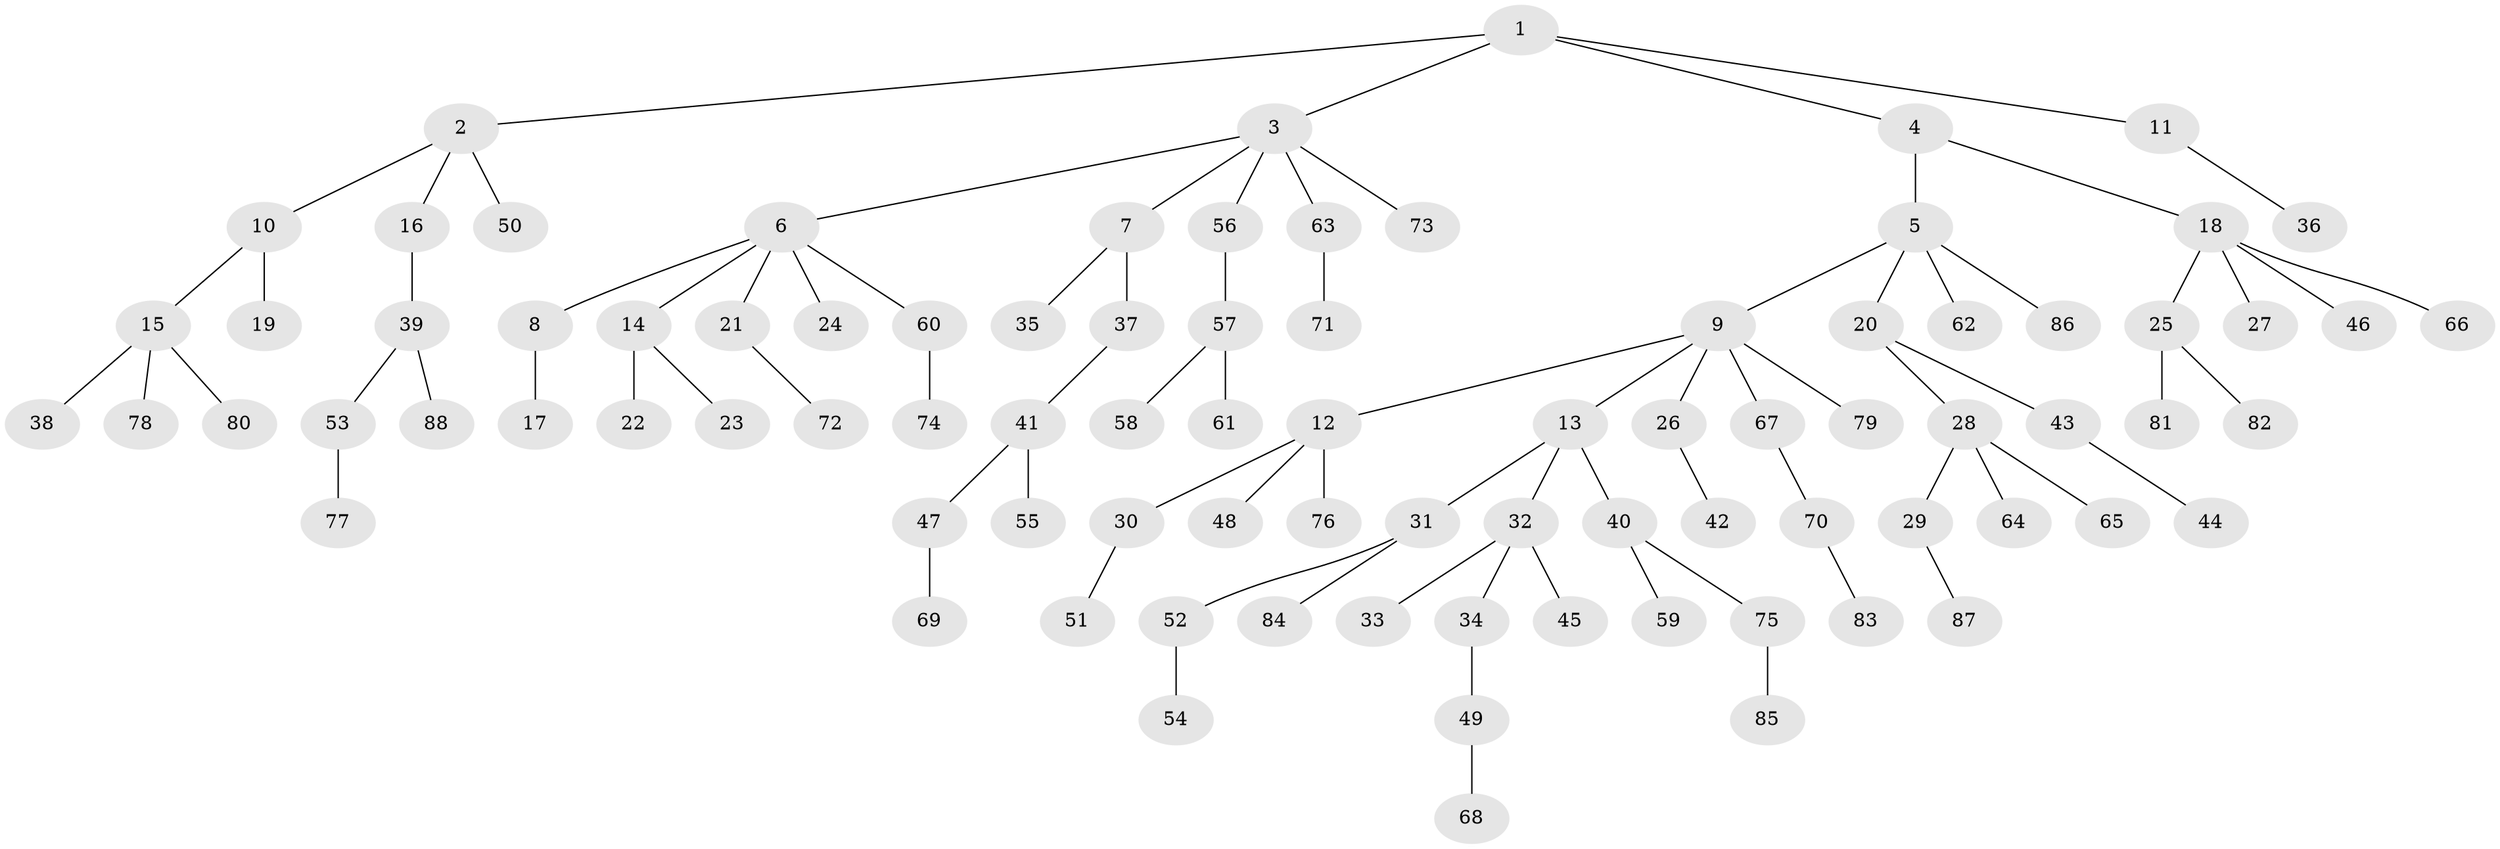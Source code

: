 // coarse degree distribution, {5: 0.03571428571428571, 2: 0.21428571428571427, 4: 0.14285714285714285, 3: 0.07142857142857142, 1: 0.5357142857142857}
// Generated by graph-tools (version 1.1) at 2025/51/03/04/25 22:51:45]
// undirected, 88 vertices, 87 edges
graph export_dot {
  node [color=gray90,style=filled];
  1;
  2;
  3;
  4;
  5;
  6;
  7;
  8;
  9;
  10;
  11;
  12;
  13;
  14;
  15;
  16;
  17;
  18;
  19;
  20;
  21;
  22;
  23;
  24;
  25;
  26;
  27;
  28;
  29;
  30;
  31;
  32;
  33;
  34;
  35;
  36;
  37;
  38;
  39;
  40;
  41;
  42;
  43;
  44;
  45;
  46;
  47;
  48;
  49;
  50;
  51;
  52;
  53;
  54;
  55;
  56;
  57;
  58;
  59;
  60;
  61;
  62;
  63;
  64;
  65;
  66;
  67;
  68;
  69;
  70;
  71;
  72;
  73;
  74;
  75;
  76;
  77;
  78;
  79;
  80;
  81;
  82;
  83;
  84;
  85;
  86;
  87;
  88;
  1 -- 2;
  1 -- 3;
  1 -- 4;
  1 -- 11;
  2 -- 10;
  2 -- 16;
  2 -- 50;
  3 -- 6;
  3 -- 7;
  3 -- 56;
  3 -- 63;
  3 -- 73;
  4 -- 5;
  4 -- 18;
  5 -- 9;
  5 -- 20;
  5 -- 62;
  5 -- 86;
  6 -- 8;
  6 -- 14;
  6 -- 21;
  6 -- 24;
  6 -- 60;
  7 -- 35;
  7 -- 37;
  8 -- 17;
  9 -- 12;
  9 -- 13;
  9 -- 26;
  9 -- 67;
  9 -- 79;
  10 -- 15;
  10 -- 19;
  11 -- 36;
  12 -- 30;
  12 -- 48;
  12 -- 76;
  13 -- 31;
  13 -- 32;
  13 -- 40;
  14 -- 22;
  14 -- 23;
  15 -- 38;
  15 -- 78;
  15 -- 80;
  16 -- 39;
  18 -- 25;
  18 -- 27;
  18 -- 46;
  18 -- 66;
  20 -- 28;
  20 -- 43;
  21 -- 72;
  25 -- 81;
  25 -- 82;
  26 -- 42;
  28 -- 29;
  28 -- 64;
  28 -- 65;
  29 -- 87;
  30 -- 51;
  31 -- 52;
  31 -- 84;
  32 -- 33;
  32 -- 34;
  32 -- 45;
  34 -- 49;
  37 -- 41;
  39 -- 53;
  39 -- 88;
  40 -- 59;
  40 -- 75;
  41 -- 47;
  41 -- 55;
  43 -- 44;
  47 -- 69;
  49 -- 68;
  52 -- 54;
  53 -- 77;
  56 -- 57;
  57 -- 58;
  57 -- 61;
  60 -- 74;
  63 -- 71;
  67 -- 70;
  70 -- 83;
  75 -- 85;
}
